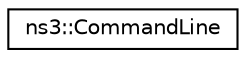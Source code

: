 digraph "Graphical Class Hierarchy"
{
 // LATEX_PDF_SIZE
  edge [fontname="Helvetica",fontsize="10",labelfontname="Helvetica",labelfontsize="10"];
  node [fontname="Helvetica",fontsize="10",shape=record];
  rankdir="LR";
  Node0 [label="ns3::CommandLine",height=0.2,width=0.4,color="black", fillcolor="white", style="filled",URL="$classns3_1_1_command_line.html",tooltip="Parse command-line arguments."];
}
